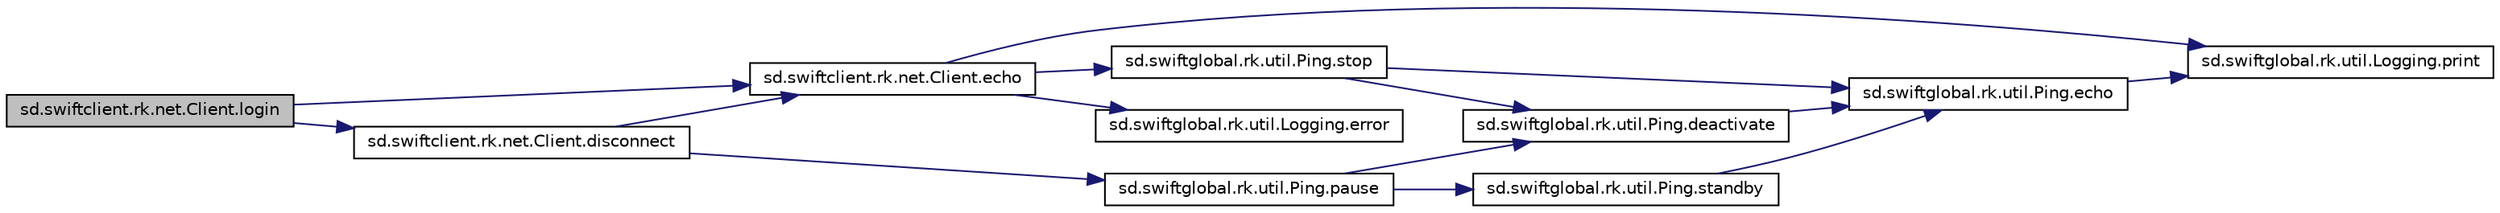 digraph "sd.swiftclient.rk.net.Client.login"
{
  edge [fontname="Helvetica",fontsize="10",labelfontname="Helvetica",labelfontsize="10"];
  node [fontname="Helvetica",fontsize="10",shape=record];
  rankdir="LR";
  Node1 [label="sd.swiftclient.rk.net.Client.login",height=0.2,width=0.4,color="black", fillcolor="grey75", style="filled", fontcolor="black"];
  Node1 -> Node2 [color="midnightblue",fontsize="10",style="solid",fontname="Helvetica"];
  Node2 [label="sd.swiftclient.rk.net.Client.echo",height=0.2,width=0.4,color="black", fillcolor="white", style="filled",URL="$classsd_1_1swiftclient_1_1rk_1_1net_1_1Client.html#a1f91b460f509dedf25d9c7a953e9c680"];
  Node2 -> Node3 [color="midnightblue",fontsize="10",style="solid",fontname="Helvetica"];
  Node3 [label="sd.swiftglobal.rk.util.Logging.print",height=0.2,width=0.4,color="black", fillcolor="white", style="filled",URL="$interfacesd_1_1swiftglobal_1_1rk_1_1util_1_1Logging.html#a6e61d070344ee13fbf3af10445161c1f"];
  Node2 -> Node4 [color="midnightblue",fontsize="10",style="solid",fontname="Helvetica"];
  Node4 [label="sd.swiftglobal.rk.util.Ping.stop",height=0.2,width=0.4,color="black", fillcolor="white", style="filled",URL="$classsd_1_1swiftglobal_1_1rk_1_1util_1_1Ping.html#ac2f1f750aef9420c3a5cefad9b5f1c7d"];
  Node4 -> Node5 [color="midnightblue",fontsize="10",style="solid",fontname="Helvetica"];
  Node5 [label="sd.swiftglobal.rk.util.Ping.echo",height=0.2,width=0.4,color="black", fillcolor="white", style="filled",URL="$classsd_1_1swiftglobal_1_1rk_1_1util_1_1Ping.html#aa0f4f60ee9a24ee9d7b19f73f42e4159"];
  Node5 -> Node3 [color="midnightblue",fontsize="10",style="solid",fontname="Helvetica"];
  Node4 -> Node6 [color="midnightblue",fontsize="10",style="solid",fontname="Helvetica"];
  Node6 [label="sd.swiftglobal.rk.util.Ping.deactivate",height=0.2,width=0.4,color="black", fillcolor="white", style="filled",URL="$classsd_1_1swiftglobal_1_1rk_1_1util_1_1Ping.html#a338a0c1affd8bf5deb87cafdff7103f4"];
  Node6 -> Node5 [color="midnightblue",fontsize="10",style="solid",fontname="Helvetica"];
  Node2 -> Node7 [color="midnightblue",fontsize="10",style="solid",fontname="Helvetica"];
  Node7 [label="sd.swiftglobal.rk.util.Logging.error",height=0.2,width=0.4,color="black", fillcolor="white", style="filled",URL="$interfacesd_1_1swiftglobal_1_1rk_1_1util_1_1Logging.html#ac8158bc7382ee75f09a9482aafa7900e"];
  Node1 -> Node8 [color="midnightblue",fontsize="10",style="solid",fontname="Helvetica"];
  Node8 [label="sd.swiftclient.rk.net.Client.disconnect",height=0.2,width=0.4,color="black", fillcolor="white", style="filled",URL="$classsd_1_1swiftclient_1_1rk_1_1net_1_1Client.html#af984e9ab9cd9ac5674fe19d2add7e0ea"];
  Node8 -> Node2 [color="midnightblue",fontsize="10",style="solid",fontname="Helvetica"];
  Node8 -> Node9 [color="midnightblue",fontsize="10",style="solid",fontname="Helvetica"];
  Node9 [label="sd.swiftglobal.rk.util.Ping.pause",height=0.2,width=0.4,color="black", fillcolor="white", style="filled",URL="$classsd_1_1swiftglobal_1_1rk_1_1util_1_1Ping.html#ac64058e066965587f770a24baa863e24"];
  Node9 -> Node6 [color="midnightblue",fontsize="10",style="solid",fontname="Helvetica"];
  Node9 -> Node10 [color="midnightblue",fontsize="10",style="solid",fontname="Helvetica"];
  Node10 [label="sd.swiftglobal.rk.util.Ping.standby",height=0.2,width=0.4,color="black", fillcolor="white", style="filled",URL="$classsd_1_1swiftglobal_1_1rk_1_1util_1_1Ping.html#afd5c1014e01497824548d9e49cd0139d"];
  Node10 -> Node5 [color="midnightblue",fontsize="10",style="solid",fontname="Helvetica"];
}
